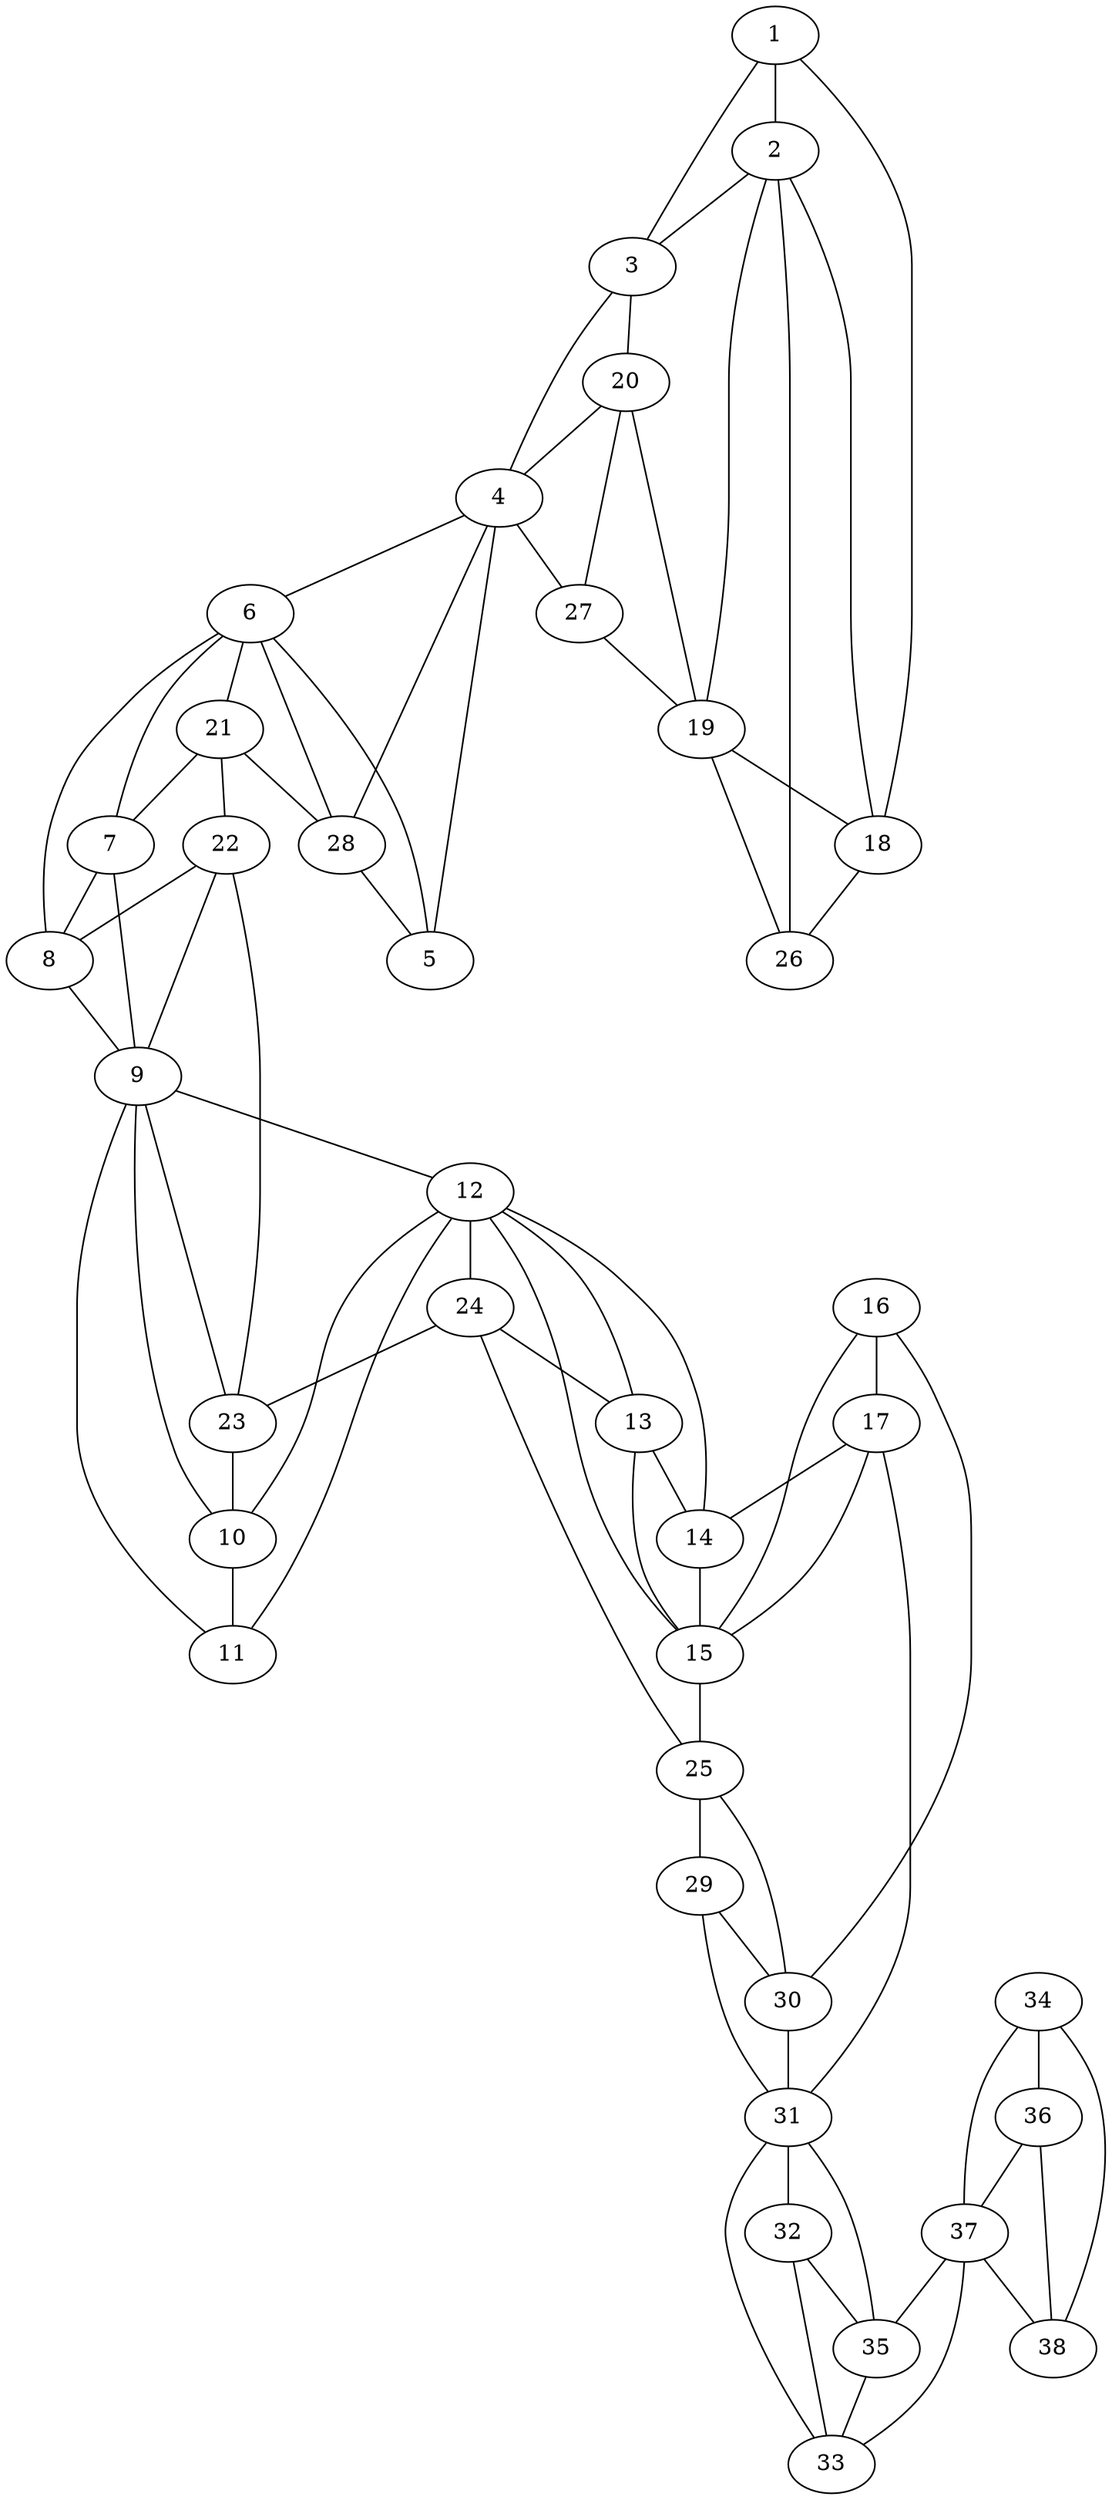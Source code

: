 graph pdb1c8q {
	1	 [aaLength=12,
		sequence=RWVDIALECERY,
		type=0];
	2	 [aaLength=7,
		sequence=PWWERYQ,
		type=0];
	1 -- 2	 [distance0="43.08631",
		frequency=1,
		type0=1];
	3	 [aaLength=15,
		sequence=NEDEFRNMVTRCNNV,
		type=0];
	1 -- 3	 [distance0="55.07228",
		frequency=1,
		type0=2];
	18	 [aaLength=5,
		sequence=SIVHL,
		type=1];
	1 -- 18	 [distance0="68.0256",
		frequency=1,
		type0=3];
	2 -- 3	 [distance0="26.57457",
		distance1="11.0",
		frequency=2,
		type0=1,
		type1=4];
	19	 [aaLength=4,
		sequence=GVQV,
		type=1];
	2 -- 19	 [distance0="48.98866",
		frequency=1,
		type0=3];
	4	 [aaLength=4,
		sequence=SGWD,
		type=0];
	3 -- 4	 [distance0="66.75582",
		frequency=1,
		type0=3];
	20	 [aaLength=6,
		sequence=RIYVDA,
		type=1];
	3 -- 20	 [distance0="2.0",
		frequency=1,
		type0=4];
	5	 [aaLength=8,
		sequence=DATQVRDC,
		type=0];
	4 -- 5	 [distance0="27.43607",
		distance1="17.0",
		frequency=2,
		type0=1,
		type1=4];
	6	 [aaLength=19,
		sequence=KDYVRSKIAEYMNHLIDIG,
		type=0];
	4 -- 6	 [distance0="43.99587",
		frequency=1,
		type0=3];
	27	 [aaLength=4,
		sequence=HMCG,
		type=1];
	4 -- 27	 [distance0="43.276",
		frequency=1,
		type0=2];
	7	 [aaLength=5,
		sequence=ASKHM,
		type=0];
	6 -- 7	 [distance0="31.43501",
		frequency=1,
		type0=2];
	6 -- 5	 [distance0="30.03406",
		frequency=1,
		type0=1];
	21	 [aaLength=4,
		sequence=GFRI,
		type=1];
	6 -- 21	 [distance0="2.0",
		frequency=1,
		type0=4];
	8	 [aaLength=10,
		sequence=WPGDIKAILD,
		type=0];
	7 -- 8	 [distance0="6.743537",
		distance1="0.0",
		frequency=2,
		type0=1,
		type1=5];
	9	 [aaLength=6,
		sequence=KSSDYF,
		type=0];
	7 -- 9	 [distance0="46.14343",
		frequency=1,
		type0=3];
	8 -- 6	 [distance0="33.70592",
		frequency=1,
		type0=2];
	8 -- 9	 [distance0="42.10515",
		frequency=1,
		type0=3];
	12	 [aaLength=5,
		sequence=GEGWG,
		type=0];
	9 -- 12	 [distance0="40.37839",
		frequency=1,
		type0=3];
	10	 [aaLength=13,
		sequence=EFKYGAKLGTVIR,
		type=0];
	9 -- 10	 [distance0="13.94183",
		frequency=1,
		type0=1];
	11	 [aaLength=8,
		sequence=KMSYLKNW,
		type=0];
	9 -- 11	 [distance0="34.43539",
		frequency=1,
		type0=2];
	10 -- 11	 [distance0="21.06865",
		distance1="5.0",
		frequency=2,
		type0=2,
		type1=4];
	11 -- 12	 [distance0="8.935706",
		distance1="0.0",
		frequency=2,
		type0=1,
		type1=5];
	12 -- 10	 [distance0="27.43647",
		frequency=1,
		type0=2];
	13	 [aaLength=5,
		sequence=DNQRG,
		type=0];
	12 -- 13	 [distance0="29.65628",
		frequency=1,
		type0=3];
	24	 [aaLength=3,
		sequence=ALV,
		type=1];
	12 -- 24	 [distance0="6.0",
		frequency=1,
		type0=4];
	15	 [aaLength=15,
		sequence=DARLYKMAVGFMLAH,
		type=0];
	13 -- 15	 [distance0="21.80707",
		frequency=1,
		type0=2];
	14	 [aaLength=3,
		sequence=TFW,
		type=0];
	13 -- 14	 [distance0="16.03693",
		distance1="9.0",
		frequency=2,
		type0=1,
		type1=4];
	14 -- 12	 [distance0="40.51551",
		frequency=1,
		type0=3];
	14 -- 15	 [distance0="10.48734",
		distance1="0.0",
		frequency=2,
		type0=1,
		type1=5];
	15 -- 12	 [distance0="38.95724",
		frequency=1,
		type0=3];
	25	 [aaLength=6,
		sequence=FTRVMS,
		type=1];
	15 -- 25	 [distance0="3.0",
		frequency=1,
		type0=4];
	16	 [aaLength=4,
		sequence=CEHR,
		type=0];
	16 -- 15	 [distance0="68.18123",
		frequency=1,
		type0=2];
	17	 [aaLength=15,
		sequence=WRQIRNMVNFRNVVD,
		type=0];
	16 -- 17	 [distance0="9.128254",
		distance1="0.0",
		frequency=2,
		type0=1,
		type1=5];
	30	 [aaLength=2,
		sequence=VT,
		type=1];
	16 -- 30	 [distance0="69.42997",
		frequency=1,
		type0=3];
	17 -- 15	 [distance0="71.64267",
		frequency=1,
		type0=2];
	17 -- 14	 [distance0="74.72723",
		frequency=1,
		type0=3];
	31	 [aaLength=6,
		sequence=FTNWYD,
		type=1];
	17 -- 31	 [distance0="3.0",
		frequency=1,
		type0=4];
	18 -- 2	 [distance0="64.03818",
		frequency=1,
		type0=3];
	26	 [aaLength=5,
		sequence=SIVHL,
		type=1];
	18 -- 26	 [distance0="0.0",
		frequency=1,
		type0=1];
	19 -- 18	 [distance0="27.0",
		frequency=1,
		type0=1];
	19 -- 26	 [distance0="27.0",
		frequency=1,
		type0=2];
	20 -- 4	 [distance0="50.11798",
		frequency=1,
		type0=2];
	20 -- 19	 [distance0="53.0",
		frequency=1,
		type0=3];
	20 -- 27	 [distance0="9.0",
		distance1="3.0",
		frequency=2,
		type0=1,
		type1=4];
	21 -- 7	 [distance0="46.68203",
		distance1="1.0",
		frequency=2,
		type0=3,
		type1=4];
	22	 [aaLength=4,
		sequence=FIYQ,
		type=1];
	21 -- 22	 [distance0="36.0",
		frequency=1,
		type0=2];
	28	 [aaLength=3,
		sequence=LLD,
		type=1];
	21 -- 28	 [distance0="28.0",
		frequency=1,
		type0=1];
	22 -- 8	 [distance0="53.78619",
		frequency=1,
		type0=3];
	22 -- 9	 [distance0="10.0",
		frequency=1,
		type0=4];
	23	 [aaLength=3,
		sequence=RVT,
		type=1];
	22 -- 23	 [distance0="23.0",
		frequency=1,
		type0=1];
	23 -- 10	 [distance0="0.0",
		frequency=1,
		type0=5];
	23 -- 9	 [distance0="55.62709",
		frequency=1,
		type0=3];
	24 -- 13	 [distance0="56.23189",
		distance1="5.0",
		frequency=2,
		type0=3,
		type1=4];
	24 -- 23	 [distance0="40.0",
		frequency=1,
		type0=1];
	24 -- 25	 [distance0="43.0",
		frequency=1,
		type0=2];
	29	 [aaLength=2,
		sequence=ND,
		type=1];
	25 -- 29	 [distance0="27.0",
		distance1="21.0",
		frequency=2,
		type0=1,
		type1=4];
	25 -- 30	 [distance0="31.0",
		frequency=1,
		type0=2];
	26 -- 2	 [distance0="64.03818",
		frequency=1,
		type0=3];
	27 -- 19	 [distance0="62.0",
		frequency=1,
		type0=3];
	28 -- 4	 [distance0="44.73044",
		frequency=1,
		type0=3];
	28 -- 5	 [distance0="38.19158",
		frequency=1,
		type0=2];
	28 -- 6	 [distance0="4.0",
		frequency=1,
		type0=4];
	29 -- 30	 [distance0="4.0",
		distance1="2.0",
		frequency=2,
		type0=1,
		type1=4];
	29 -- 31	 [distance0="44.0",
		frequency=1,
		type0=3];
	30 -- 31	 [distance0="40.0",
		frequency=1,
		type0=3];
	32	 [aaLength=6,
		sequence=QVAFGR,
		type=1];
	31 -- 32	 [distance0="10.0",
		distance1="4.0",
		frequency=2,
		type0=1,
		type1=4];
	33	 [aaLength=6,
		sequence=GFIVFN,
		type=1];
	31 -- 33	 [distance0="19.0",
		frequency=1,
		type0=2];
	35	 [aaLength=6,
		sequence=FSLTLQ,
		type=1];
	31 -- 35	 [distance0="30.0",
		frequency=1,
		type0=3];
	32 -- 33	 [distance0="9.0",
		distance1="3.0",
		frequency=2,
		type0=1,
		type1=4];
	32 -- 35	 [distance0="20.0",
		frequency=1,
		type0=3];
	34	 [aaLength=5,
		sequence=FIAIH,
		type=1];
	36	 [aaLength=6,
		sequence=KAHFSI,
		type=1];
	34 -- 36	 [distance0="13.0",
		frequency=1,
		type0=1];
	37	 [aaLength=4,
		sequence=GTYC,
		type=1];
	34 -- 37	 [distance0="40.0",
		frequency=1,
		type0=3];
	38	 [aaLength=4,
		sequence=KIYV,
		type=1];
	34 -- 38	 [distance0="21.0",
		frequency=1,
		type0=2];
	35 -- 33	 [distance0="11.0",
		frequency=1,
		type0=1];
	36 -- 37	 [distance0="27.0",
		frequency=1,
		type0=3];
	36 -- 38	 [distance0="8.0",
		frequency=1,
		type0=1];
	37 -- 33	 [distance0="22.0",
		frequency=1,
		type0=3];
	37 -- 35	 [distance0="11.0",
		frequency=1,
		type0=1];
	37 -- 38	 [distance0="19.0",
		distance1="15.0",
		frequency=2,
		type0=2,
		type1=4];
}
